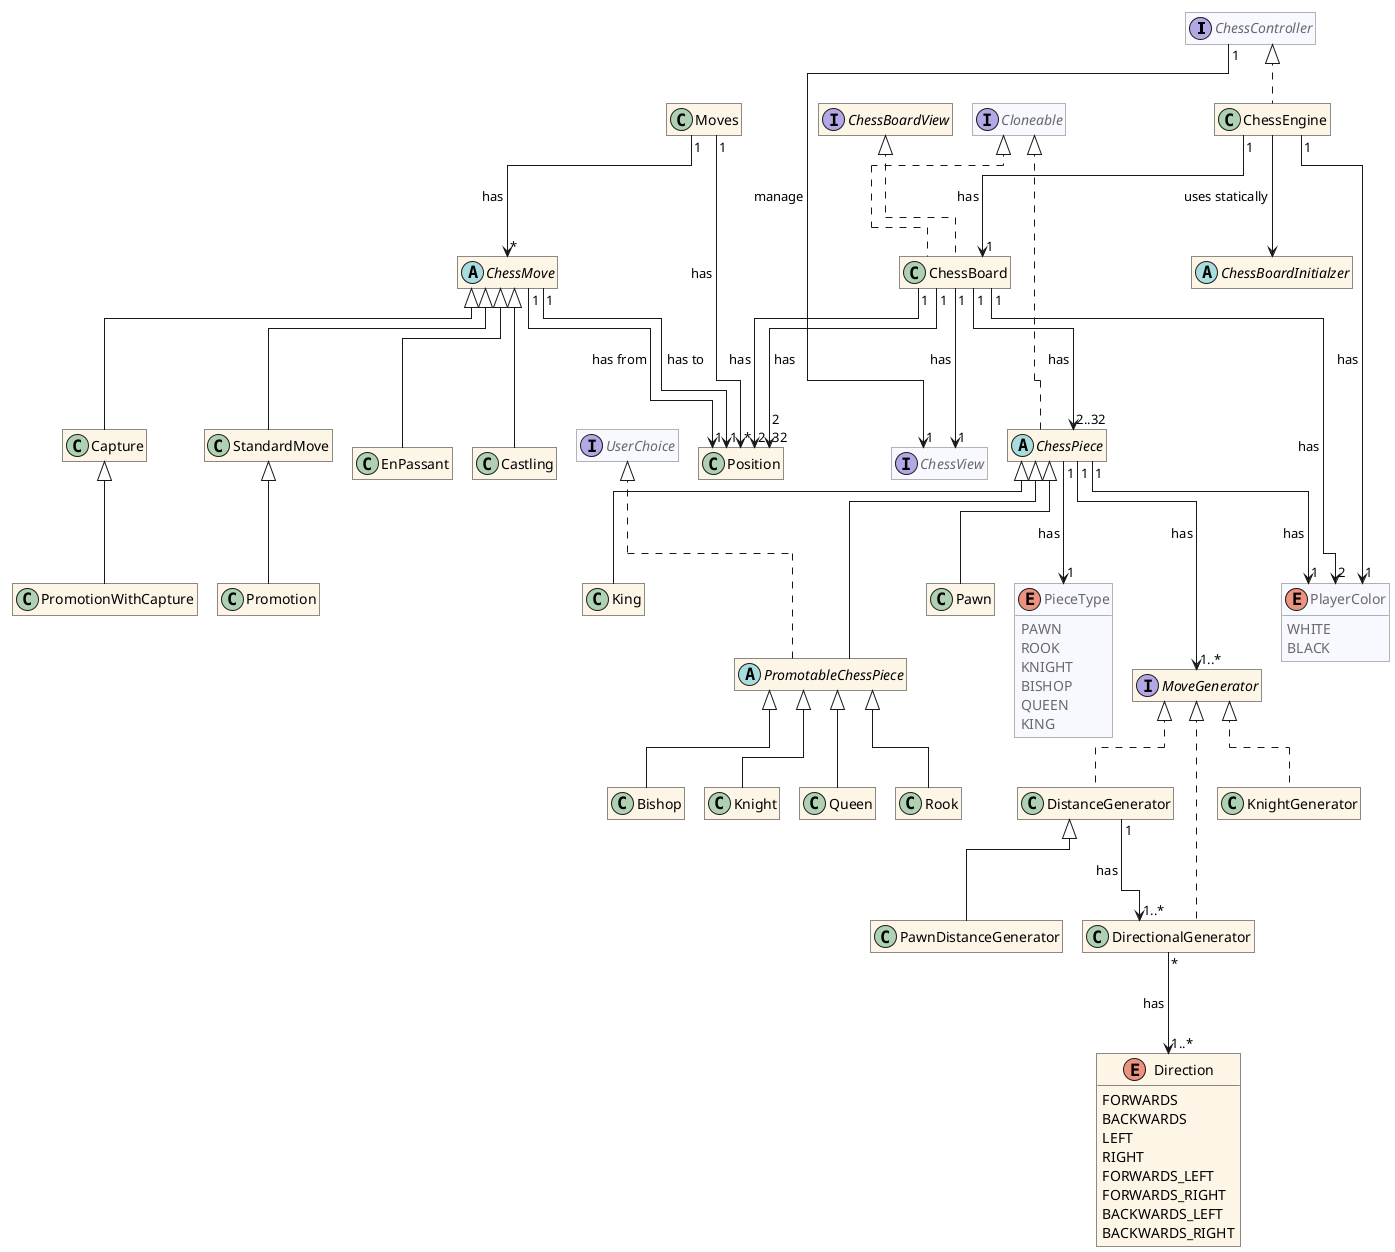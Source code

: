 @startuml
!pragma layout elk
hide empty methods
hide empty attributes
skinparam linetype ortho
skinparam roundCorner 0
skinparam classAttributeIconSize 0
skinparam ClassBackgroundColor #OldLace
skinparam NoteBackgroundColor #OldLace
skinparam Shadowing false
top to bottom direction

<style>
    classDiagram {
        .provided {
            BackgroundColor GhostWhite
            LineColor DimGrey
            FontColor DimGrey
        }
    }
</style>

hide <<provided>> stereotype

interface ChessController<<provided>> {}

interface UserChoice<<provided>> {}

' interface "DrawableResource<E>"<<provided>> {
' }

interface ChessView<<provided>> {}

' abstract class "BaseView<E>"<<provided>> implements ChessView {
' }

' class GUIView<<provided>> extends "BaseView<E>" {
' }

' class ConsoleView<<provided>> extends "BaseView<E>" {
' }

class ChessEngine implements ChessController {}

interface ChessBoardView {}

interface Cloneable<<provided>> {}

class ChessBoard implements ChessBoardView, Cloneable {}

abstract class ChessBoardInitialzer {}

class Position {}

enum PlayerColor<<provided>> {
    WHITE
    BLACK
}

enum PieceType<<provided>> {
    PAWN
    ROOK
    KNIGHT
    BISHOP
    QUEEN
    KING
}

abstract class ChessPiece implements Cloneable {}
abstract class PromotableChessPiece extends ChessPiece implements UserChoice {}
class Pawn extends ChessPiece {}
class Rook extends PromotableChessPiece {}
class Knight extends PromotableChessPiece {}
class Bishop extends PromotableChessPiece {}
class Queen extends PromotableChessPiece {}
class King extends ChessPiece {}


interface MoveGenerator {}
class DirectionalGenerator implements MoveGenerator {}
class KnightGenerator implements MoveGenerator {}
class DistanceGenerator implements MoveGenerator {}
class PawnDistanceGenerator extends DistanceGenerator {}

enum Direction {
    FORWARDS
    BACKWARDS
    LEFT
    RIGHT
    FORWARDS_LEFT
    FORWARDS_RIGHT
    BACKWARDS_LEFT
    BACKWARDS_RIGHT
}


class Moves {}

abstract class ChessMove {}

class StandardMove extends ChessMove {}
class Capture extends ChessMove {}
class EnPassant extends ChessMove {}
class Castling extends ChessMove {}
class Promotion extends StandardMove {}
class PromotionWithCapture extends Capture {}

ChessController "1" --> "1" ChessView : manage >
' "BaseView<E>" "1" --> "1" ChessController : callback >
' "BaseView<E>" "0..*" --> "0..*" "DrawableResource<E>" : store >

ChessEngine "1" --> "1" ChessBoard : has >
ChessEngine "1" --> "1" PlayerColor : has >
ChessEngine --> ChessBoardInitialzer : uses statically >
ChessBoard "1" --> "1" ChessView : has >
ChessBoard "1" --> "2..32" ChessPiece : has >
ChessBoard "1" --> "2..32" Position : has >
ChessBoard "1" --> "2" PlayerColor : has >
ChessBoard "1" --> "2" Position : has >
ChessPiece "1" --> "1" PieceType : has >
ChessPiece "1" --> "1" PlayerColor : has >
ChessPiece "1" --> "1..*" MoveGenerator : has >

DirectionalGenerator "*" --> "1..*" Direction : has >
DistanceGenerator "1" --> "1..*" DirectionalGenerator : has >

ChessMove "1" --> "1" Position : has from >
ChessMove "1" --> "1" Position : has to >
Moves "1" --> "*" Position : has >
Moves "1" --> "*" ChessMove : has >

@enduml
